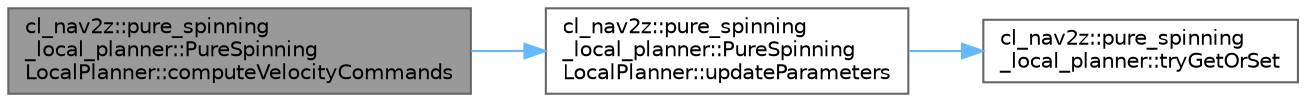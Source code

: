 digraph "cl_nav2z::pure_spinning_local_planner::PureSpinningLocalPlanner::computeVelocityCommands"
{
 // LATEX_PDF_SIZE
  bgcolor="transparent";
  edge [fontname=Helvetica,fontsize=10,labelfontname=Helvetica,labelfontsize=10];
  node [fontname=Helvetica,fontsize=10,shape=box,height=0.2,width=0.4];
  rankdir="LR";
  Node1 [label="cl_nav2z::pure_spinning\l_local_planner::PureSpinning\lLocalPlanner::computeVelocityCommands",height=0.2,width=0.4,color="gray40", fillcolor="grey60", style="filled", fontcolor="black",tooltip="nav2_core computeVelocityCommands - calculates the best command given the current pose and velocity"];
  Node1 -> Node2 [color="steelblue1",style="solid"];
  Node2 [label="cl_nav2z::pure_spinning\l_local_planner::PureSpinning\lLocalPlanner::updateParameters",height=0.2,width=0.4,color="grey40", fillcolor="white", style="filled",URL="$classcl__nav2z_1_1pure__spinning__local__planner_1_1PureSpinningLocalPlanner.html#a98edf2ca12cd81634c54e3fe84254a82",tooltip=" "];
  Node2 -> Node3 [color="steelblue1",style="solid"];
  Node3 [label="cl_nav2z::pure_spinning\l_local_planner::tryGetOrSet",height=0.2,width=0.4,color="grey40", fillcolor="white", style="filled",URL="$namespacecl__nav2z_1_1pure__spinning__local__planner.html#ae259356343718184bed39cb2a384ce45",tooltip=" "];
}
